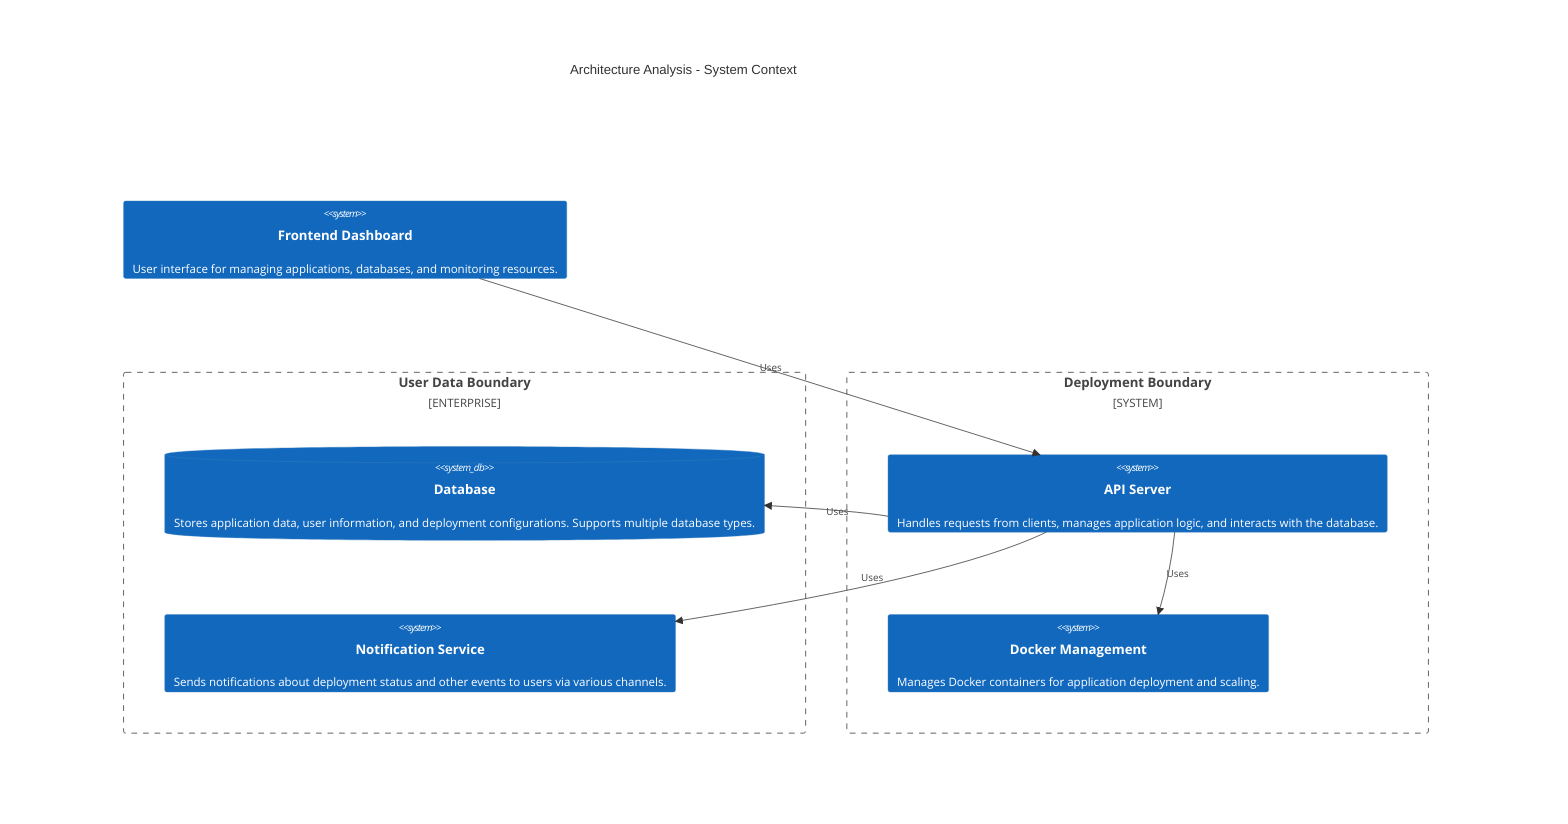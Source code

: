 C4Context
    title Architecture Analysis - System Context
    Enterprise_Boundary(tb_User_Data_Boundary, "User Data Boundary") {
        System(API_Server, "API Server", "Handles requests from clients, manages application logic, and interacts with the database.")
        SystemDb(Database, "Database", "Stores application data, user information, and deployment configurations. Supports multiple database types.")
        System(Notification_Service, "Notification Service", "Sends notifications about deployment status and other events to users via various channels.")
    }
    System_Boundary(tb_Deployment_Boundary, "Deployment Boundary") {
        System(API_Server, "API Server", "Handles requests from clients, manages application logic, and interacts with the database.")
        System(Docker_Management, "Docker Management", "Manages Docker containers for application deployment and scaling.")
    }
    System(Frontend_Dashboard, "Frontend Dashboard", "User interface for managing applications, databases, and monitoring resources.")

    Rel(Frontend_Dashboard, API_Server, "Uses")
    Rel(API_Server, Database, "Uses")
    Rel(API_Server, Docker_Management, "Uses")
    Rel(API_Server, Notification_Service, "Uses")